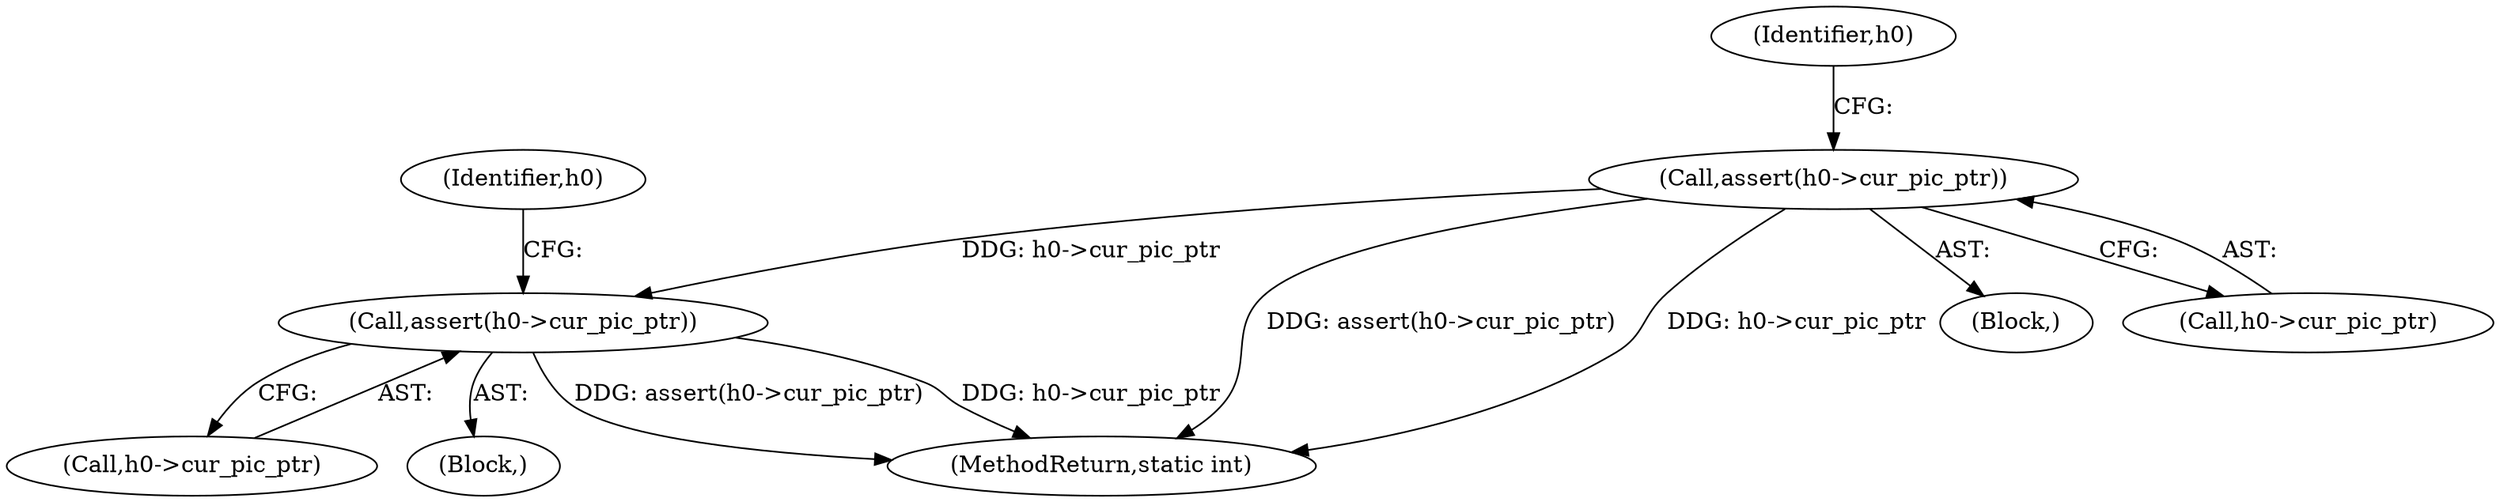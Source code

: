 digraph "0_FFmpeg_29ffeef5e73b8f41ff3a3f2242d356759c66f91f@API" {
"1001716" [label="(Call,assert(h0->cur_pic_ptr))"];
"1001267" [label="(Call,assert(h0->cur_pic_ptr))"];
"1001276" [label="(Identifier,h0)"];
"1001717" [label="(Call,h0->cur_pic_ptr)"];
"1001715" [label="(Block,)"];
"1001716" [label="(Call,assert(h0->cur_pic_ptr))"];
"1003435" [label="(MethodReturn,static int)"];
"1001266" [label="(Block,)"];
"1001725" [label="(Identifier,h0)"];
"1001268" [label="(Call,h0->cur_pic_ptr)"];
"1001267" [label="(Call,assert(h0->cur_pic_ptr))"];
"1001716" -> "1001715"  [label="AST: "];
"1001716" -> "1001717"  [label="CFG: "];
"1001717" -> "1001716"  [label="AST: "];
"1001725" -> "1001716"  [label="CFG: "];
"1001716" -> "1003435"  [label="DDG: assert(h0->cur_pic_ptr)"];
"1001716" -> "1003435"  [label="DDG: h0->cur_pic_ptr"];
"1001267" -> "1001716"  [label="DDG: h0->cur_pic_ptr"];
"1001267" -> "1001266"  [label="AST: "];
"1001267" -> "1001268"  [label="CFG: "];
"1001268" -> "1001267"  [label="AST: "];
"1001276" -> "1001267"  [label="CFG: "];
"1001267" -> "1003435"  [label="DDG: assert(h0->cur_pic_ptr)"];
"1001267" -> "1003435"  [label="DDG: h0->cur_pic_ptr"];
}
